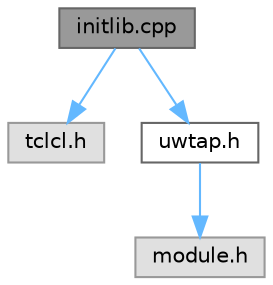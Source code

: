digraph "initlib.cpp"
{
 // LATEX_PDF_SIZE
  bgcolor="transparent";
  edge [fontname=Helvetica,fontsize=10,labelfontname=Helvetica,labelfontsize=10];
  node [fontname=Helvetica,fontsize=10,shape=box,height=0.2,width=0.4];
  Node1 [id="Node000001",label="initlib.cpp",height=0.2,width=0.4,color="gray40", fillcolor="grey60", style="filled", fontcolor="black",tooltip="Provides the initializazion of the uwtap libraries."];
  Node1 -> Node2 [id="edge1_Node000001_Node000002",color="steelblue1",style="solid",tooltip=" "];
  Node2 [id="Node000002",label="tclcl.h",height=0.2,width=0.4,color="grey60", fillcolor="#E0E0E0", style="filled",tooltip=" "];
  Node1 -> Node3 [id="edge2_Node000001_Node000003",color="steelblue1",style="solid",tooltip=" "];
  Node3 [id="Node000003",label="uwtap.h",height=0.2,width=0.4,color="grey40", fillcolor="white", style="filled",URL="$uwtap_8h.html",tooltip=" "];
  Node3 -> Node4 [id="edge3_Node000003_Node000004",color="steelblue1",style="solid",tooltip=" "];
  Node4 [id="Node000004",label="module.h",height=0.2,width=0.4,color="grey60", fillcolor="#E0E0E0", style="filled",tooltip=" "];
}
